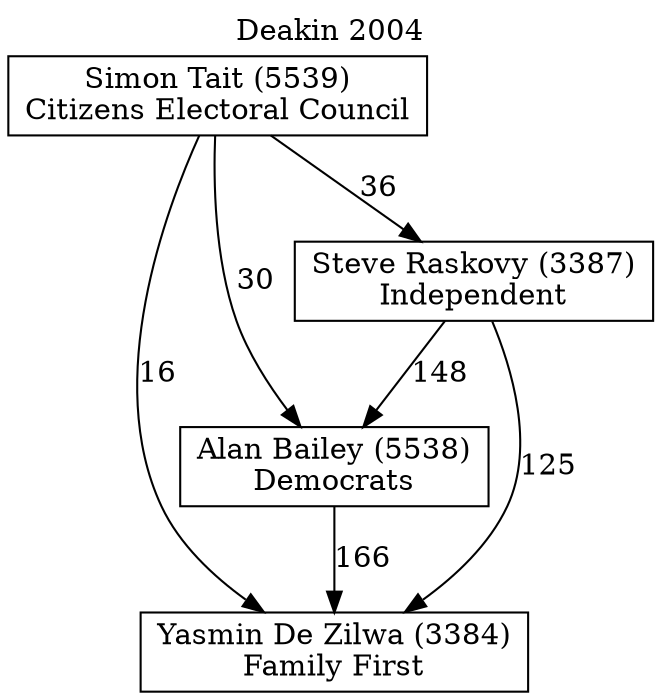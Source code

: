// House preference flow
digraph "Yasmin De Zilwa (3384)_Deakin_2004" {
	graph [label="Deakin 2004" labelloc=t mclimit=2]
	node [shape=box]
	"Yasmin De Zilwa (3384)" [label="Yasmin De Zilwa (3384)
Family First"]
	"Alan Bailey (5538)" [label="Alan Bailey (5538)
Democrats"]
	"Steve Raskovy (3387)" [label="Steve Raskovy (3387)
Independent"]
	"Simon Tait (5539)" [label="Simon Tait (5539)
Citizens Electoral Council"]
	"Alan Bailey (5538)" -> "Yasmin De Zilwa (3384)" [label=166]
	"Steve Raskovy (3387)" -> "Alan Bailey (5538)" [label=148]
	"Simon Tait (5539)" -> "Steve Raskovy (3387)" [label=36]
	"Steve Raskovy (3387)" -> "Yasmin De Zilwa (3384)" [label=125]
	"Simon Tait (5539)" -> "Yasmin De Zilwa (3384)" [label=16]
	"Simon Tait (5539)" -> "Alan Bailey (5538)" [label=30]
}
